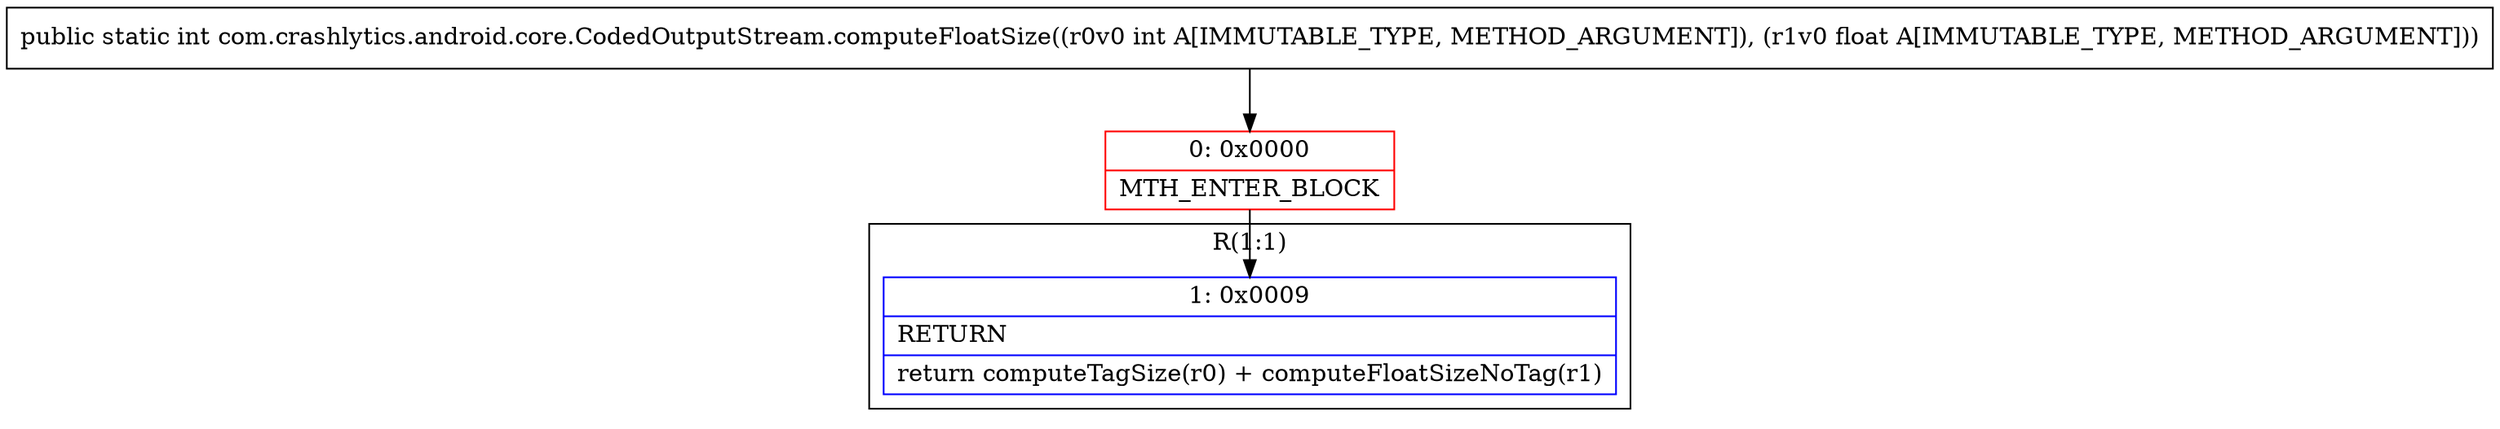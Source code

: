 digraph "CFG forcom.crashlytics.android.core.CodedOutputStream.computeFloatSize(IF)I" {
subgraph cluster_Region_1573016425 {
label = "R(1:1)";
node [shape=record,color=blue];
Node_1 [shape=record,label="{1\:\ 0x0009|RETURN\l|return computeTagSize(r0) + computeFloatSizeNoTag(r1)\l}"];
}
Node_0 [shape=record,color=red,label="{0\:\ 0x0000|MTH_ENTER_BLOCK\l}"];
MethodNode[shape=record,label="{public static int com.crashlytics.android.core.CodedOutputStream.computeFloatSize((r0v0 int A[IMMUTABLE_TYPE, METHOD_ARGUMENT]), (r1v0 float A[IMMUTABLE_TYPE, METHOD_ARGUMENT])) }"];
MethodNode -> Node_0;
Node_0 -> Node_1;
}

